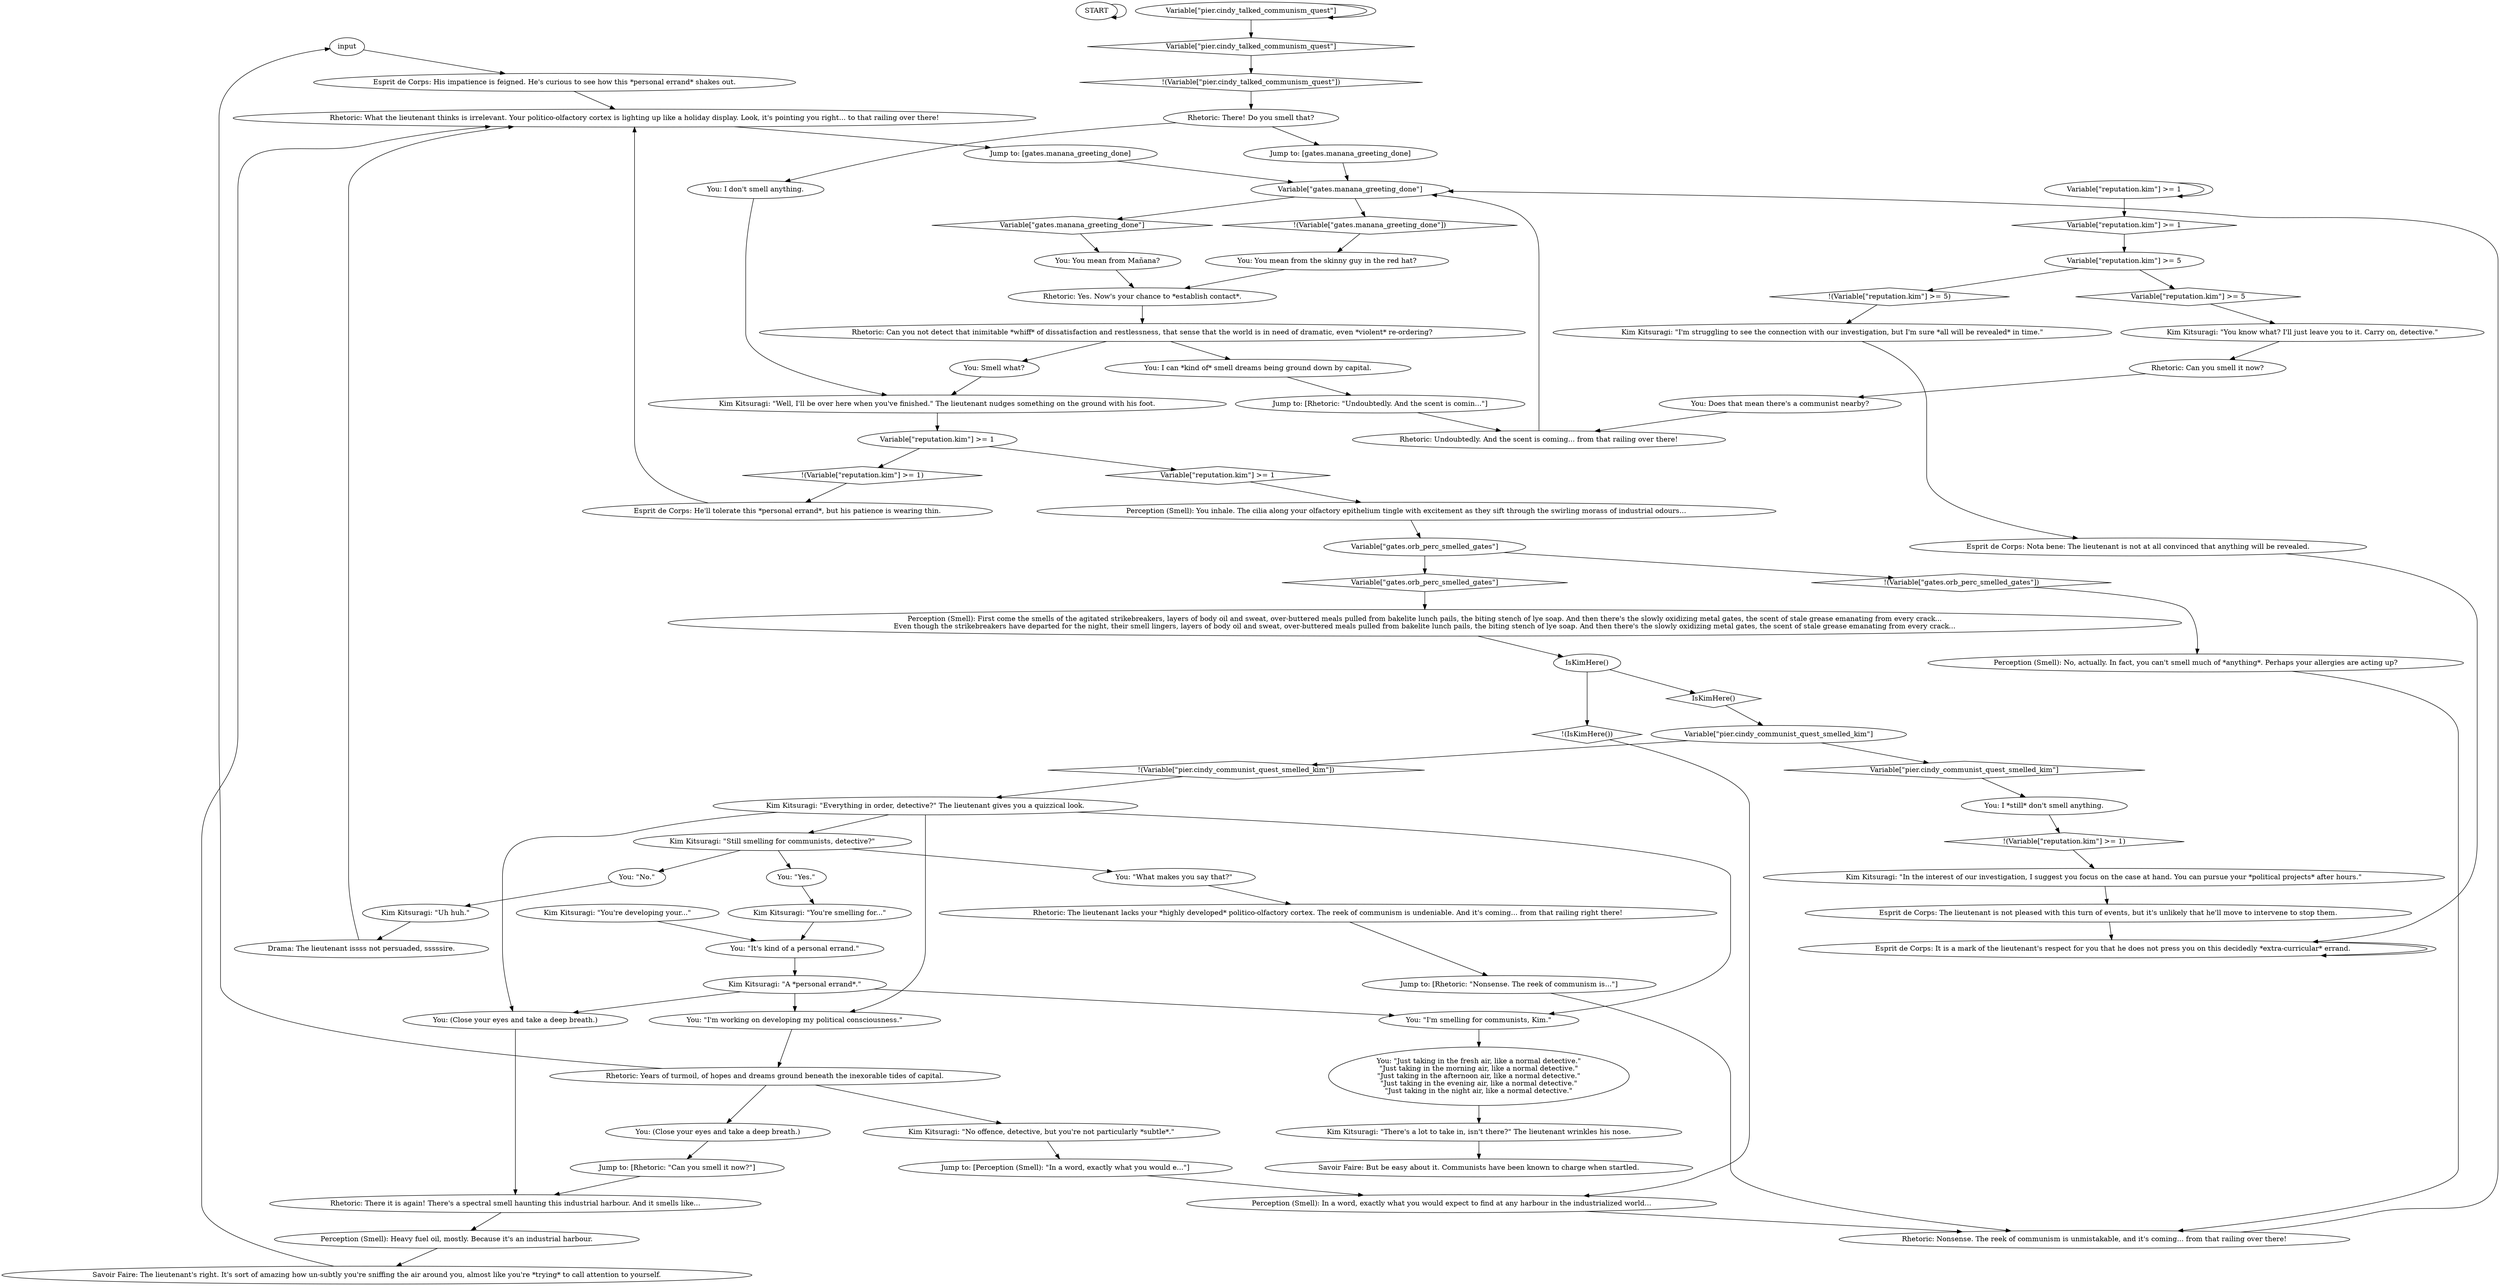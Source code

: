 # GATES ORB / communistquest
# Rhetoric smells a communist around here. Part of the Communist Dream Quest
# ==================================================
digraph G {
	  0 [label="START"];
	  1 [label="input"];
	  2 [label="You: I can *kind of* smell dreams being ground down by capital."];
	  3 [label="You: Does that mean there's a communist nearby?"];
	  4 [label="Perception (Smell): You inhale. The cilia along your olfactory epithelium tingle with excitement as they sift through the swirling morass of industrial odours..."];
	  5 [label="Esprit de Corps: His impatience is feigned. He's curious to see how this *personal errand* shakes out."];
	  6 [label="Variable[\"pier.cindy_talked_communism_quest\"]"];
	  7 [label="Variable[\"pier.cindy_talked_communism_quest\"]", shape=diamond];
	  8 [label="!(Variable[\"pier.cindy_talked_communism_quest\"])", shape=diamond];
	  9 [label="Rhetoric: There it is again! There's a spectral smell haunting this industrial harbour. And it smells like..."];
	  10 [label="Rhetoric: Can you smell it now?"];
	  11 [label="Esprit de Corps: It is a mark of the lieutenant's respect for you that he does not press you on this decidedly *extra-curricular* errand."];
	  12 [label="Rhetoric: The lieutenant lacks your *highly developed* politico-olfactory cortex. The reek of communism is undeniable. And it's coming... from that railing right there!"];
	  13 [label="Kim Kitsuragi: \"No offence, detective, but you're not particularly *subtle*.\""];
	  14 [label="You: I *still* don't smell anything."];
	  15 [label="Kim Kitsuragi: \"Still smelling for communists, detective?\""];
	  16 [label="You: \"It's kind of a personal errand.\""];
	  17 [label="Variable[\"reputation.kim\"] >= 1"];
	  18 [label="Variable[\"reputation.kim\"] >= 1", shape=diamond];
	  19 [label="!(Variable[\"reputation.kim\"] >= 1)", shape=diamond];
	  20 [label="Jump to: [Rhetoric: \"Nonsense. The reek of communism is...\"]"];
	  21 [label="Jump to: [gates.manana_greeting_done]"];
	  22 [label="You: Smell what?"];
	  23 [label="You: (Close your eyes and take a deep breath.)"];
	  24 [label="You: \"Just taking in the fresh air, like a normal detective.\"\n\"Just taking in the morning air, like a normal detective.\"\n\"Just taking in the afternoon air, like a normal detective.\"\n\"Just taking in the evening air, like a normal detective.\"\n\"Just taking in the night air, like a normal detective.\""];
	  25 [label="Kim Kitsuragi: \"You're smelling for...\""];
	  26 [label="Kim Kitsuragi: \"Well, I'll be over here when you've finished.\" The lieutenant nudges something on the ground with his foot."];
	  27 [label="Rhetoric: Can you not detect that inimitable *whiff* of dissatisfaction and restlessness, that sense that the world is in need of dramatic, even *violent* re-ordering?"];
	  28 [label="Savoir Faire: But be easy about it. Communists have been known to charge when startled."];
	  29 [label="Jump to: [Perception (Smell): \"In a word, exactly what you would e...\"]"];
	  30 [label="Savoir Faire: The lieutenant's right. It's sort of amazing how un-subtly you're sniffing the air around you, almost like you're *trying* to call attention to yourself."];
	  31 [label="Rhetoric: Years of turmoil, of hopes and dreams ground beneath the inexorable tides of capital."];
	  32 [label="Kim Kitsuragi: \"You're developing your...\""];
	  33 [label="Kim Kitsuragi: \"There's a lot to take in, isn't there?\" The lieutenant wrinkles his nose."];
	  34 [label="Variable[\"reputation.kim\"] >= 5"];
	  35 [label="Variable[\"reputation.kim\"] >= 5", shape=diamond];
	  36 [label="!(Variable[\"reputation.kim\"] >= 5)", shape=diamond];
	  37 [label="Drama: The lieutenant issss not persuaded, sssssire."];
	  38 [label="Esprit de Corps: The lieutenant is not pleased with this turn of events, but it's unlikely that he'll move to intervene to stop them."];
	  39 [label="You: \"Yes.\""];
	  40 [label="Rhetoric: What the lieutenant thinks is irrelevant. Your politico-olfactory cortex is lighting up like a holiday display. Look, it's pointing you right... to that railing over there!"];
	  41 [label="Jump to: [Rhetoric: \"Can you smell it now?\"]"];
	  42 [label="Perception (Smell): First come the smells of the agitated strikebreakers, layers of body oil and sweat, over-buttered meals pulled from bakelite lunch pails, the biting stench of lye soap. And then there's the slowly oxidizing metal gates, the scent of stale grease emanating from every crack...\nEven though the strikebreakers have departed for the night, their smell lingers, layers of body oil and sweat, over-buttered meals pulled from bakelite lunch pails, the biting stench of lye soap. And then there's the slowly oxidizing metal gates, the scent of stale grease emanating from every crack..."];
	  43 [label="IsKimHere()"];
	  44 [label="IsKimHere()", shape=diamond];
	  45 [label="!(IsKimHere())", shape=diamond];
	  46 [label="Perception (Smell): In a word, exactly what you would expect to find at any harbour in the industrialized world..."];
	  47 [label="You: (Close your eyes and take a deep breath.)"];
	  48 [label="Variable[\"gates.orb_perc_smelled_gates\"]"];
	  49 [label="Variable[\"gates.orb_perc_smelled_gates\"]", shape=diamond];
	  50 [label="!(Variable[\"gates.orb_perc_smelled_gates\"])", shape=diamond];
	  51 [label="Variable[\"pier.cindy_communist_quest_smelled_kim\"]"];
	  52 [label="Variable[\"pier.cindy_communist_quest_smelled_kim\"]", shape=diamond];
	  53 [label="!(Variable[\"pier.cindy_communist_quest_smelled_kim\"])", shape=diamond];
	  54 [label="Esprit de Corps: Nota bene: The lieutenant is not at all convinced that anything will be revealed."];
	  55 [label="Jump to: [Rhetoric: \"Undoubtedly. And the scent is comin...\"]"];
	  56 [label="Perception (Smell): No, actually. In fact, you can't smell much of *anything*. Perhaps your allergies are acting up?"];
	  57 [label="You: I don't smell anything."];
	  58 [label="Kim Kitsuragi: \"Everything in order, detective?\" The lieutenant gives you a quizzical look."];
	  59 [label="Variable[\"gates.manana_greeting_done\"]"];
	  60 [label="Variable[\"gates.manana_greeting_done\"]", shape=diamond];
	  61 [label="!(Variable[\"gates.manana_greeting_done\"])", shape=diamond];
	  62 [label="You: You mean from Mañana?"];
	  63 [label="You: You mean from the skinny guy in the red hat?"];
	  64 [label="Kim Kitsuragi: \"You know what? I'll just leave you to it. Carry on, detective.\""];
	  65 [label="Kim Kitsuragi: \"I'm struggling to see the connection with our investigation, but I'm sure *all will be revealed* in time.\""];
	  66 [label="You: \"What makes you say that?\""];
	  67 [label="Esprit de Corps: He'll tolerate this *personal errand*, but his patience is wearing thin."];
	  68 [label="Perception (Smell): Heavy fuel oil, mostly. Because it's an industrial harbour."];
	  69 [label="You: \"No.\""];
	  70 [label="Jump to: [gates.manana_greeting_done]"];
	  71 [label="Rhetoric: There! Do you smell that?"];
	  72 [label="Variable[\"reputation.kim\"] >= 1"];
	  73 [label="Variable[\"reputation.kim\"] >= 1", shape=diamond];
	  74 [label="!(Variable[\"reputation.kim\"] >= 1)", shape=diamond];
	  75 [label="Rhetoric: Nonsense. The reek of communism is unmistakable, and it's coming... from that railing over there!"];
	  76 [label="Rhetoric: Undoubtedly. And the scent is coming... from that railing over there!"];
	  77 [label="Rhetoric: Yes. Now's your chance to *establish contact*."];
	  78 [label="You: \"I'm smelling for communists, Kim.\""];
	  79 [label="You: \"I'm working on developing my political consciousness.\""];
	  80 [label="Kim Kitsuragi: \"A *personal errand*.\""];
	  81 [label="Kim Kitsuragi: \"In the interest of our investigation, I suggest you focus on the case at hand. You can pursue your *political projects* after hours.\""];
	  82 [label="Kim Kitsuragi: \"Uh huh.\""];
	  0 -> 0
	  1 -> 5
	  2 -> 55
	  3 -> 76
	  4 -> 48
	  5 -> 40
	  6 -> 6
	  6 -> 7
	  7 -> 8
	  8 -> 71
	  9 -> 68
	  10 -> 3
	  11 -> 11
	  12 -> 20
	  13 -> 29
	  14 -> 19
	  15 -> 66
	  15 -> 69
	  15 -> 39
	  16 -> 80
	  17 -> 17
	  17 -> 18
	  18 -> 34
	  19 -> 81
	  20 -> 75
	  21 -> 59
	  22 -> 26
	  23 -> 9
	  24 -> 33
	  25 -> 16
	  26 -> 72
	  27 -> 2
	  27 -> 22
	  29 -> 46
	  30 -> 40
	  31 -> 1
	  31 -> 13
	  31 -> 47
	  32 -> 16
	  33 -> 28
	  34 -> 35
	  34 -> 36
	  35 -> 64
	  36 -> 65
	  37 -> 40
	  38 -> 11
	  39 -> 25
	  40 -> 70
	  41 -> 9
	  42 -> 43
	  43 -> 44
	  43 -> 45
	  44 -> 51
	  45 -> 46
	  46 -> 75
	  47 -> 41
	  48 -> 49
	  48 -> 50
	  49 -> 42
	  50 -> 56
	  51 -> 52
	  51 -> 53
	  52 -> 14
	  53 -> 58
	  54 -> 11
	  55 -> 76
	  56 -> 75
	  57 -> 26
	  58 -> 79
	  58 -> 23
	  58 -> 78
	  58 -> 15
	  59 -> 60
	  59 -> 61
	  60 -> 62
	  61 -> 63
	  62 -> 77
	  63 -> 77
	  64 -> 10
	  65 -> 54
	  66 -> 12
	  67 -> 40
	  68 -> 30
	  69 -> 82
	  70 -> 59
	  71 -> 57
	  71 -> 21
	  72 -> 73
	  72 -> 74
	  73 -> 4
	  74 -> 67
	  75 -> 59
	  76 -> 59
	  77 -> 27
	  78 -> 24
	  79 -> 31
	  80 -> 23
	  80 -> 78
	  80 -> 79
	  81 -> 38
	  82 -> 37
}

